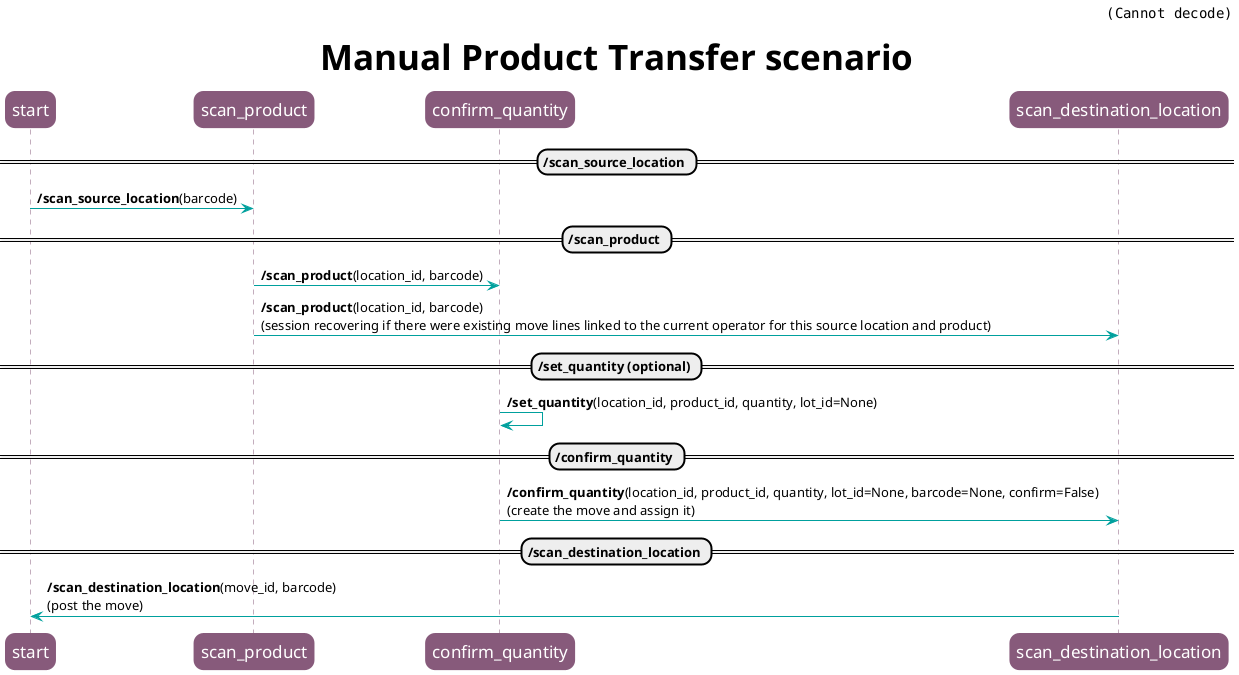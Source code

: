 # Diagram to generate with PlantUML (https://plantuml.com/)
#
#   $ sudo apt install plantuml
#   $ plantuml delivery_diag_seq.plantuml
#

@startuml

skinparam roundcorner 20
skinparam sequence {

ParticipantBorderColor #875A7B
ParticipantBackgroundColor #875A7B
ParticipantFontSize 17
ParticipantFontColor white

LifeLineBorderColor #875A7B

ArrowColor #00A09D
}

header <img:oca_logo.png>
title <size:35>Manual Product Transfer scenario</size>

== /scan_source_location ==
start -> scan_product: **/scan_source_location**(barcode)

== /scan_product ==
scan_product -> confirm_quantity: **/scan_product**(location_id, barcode)
scan_product -> scan_destination_location: **/scan_product**(location_id, barcode) \n(session recovering if there were existing move lines linked to the current operator for this source location and product)

== /set_quantity (optional) ==
confirm_quantity -> confirm_quantity: **/set_quantity**(location_id, product_id, quantity, lot_id=None)

== /confirm_quantity ==
confirm_quantity -> scan_destination_location: **/confirm_quantity**(location_id, product_id, quantity, lot_id=None, barcode=None, confirm=False) \n(create the move and assign it)

== /scan_destination_location ==
scan_destination_location -> start: **/scan_destination_location**(move_id, barcode) \n(post the move)

@enduml
